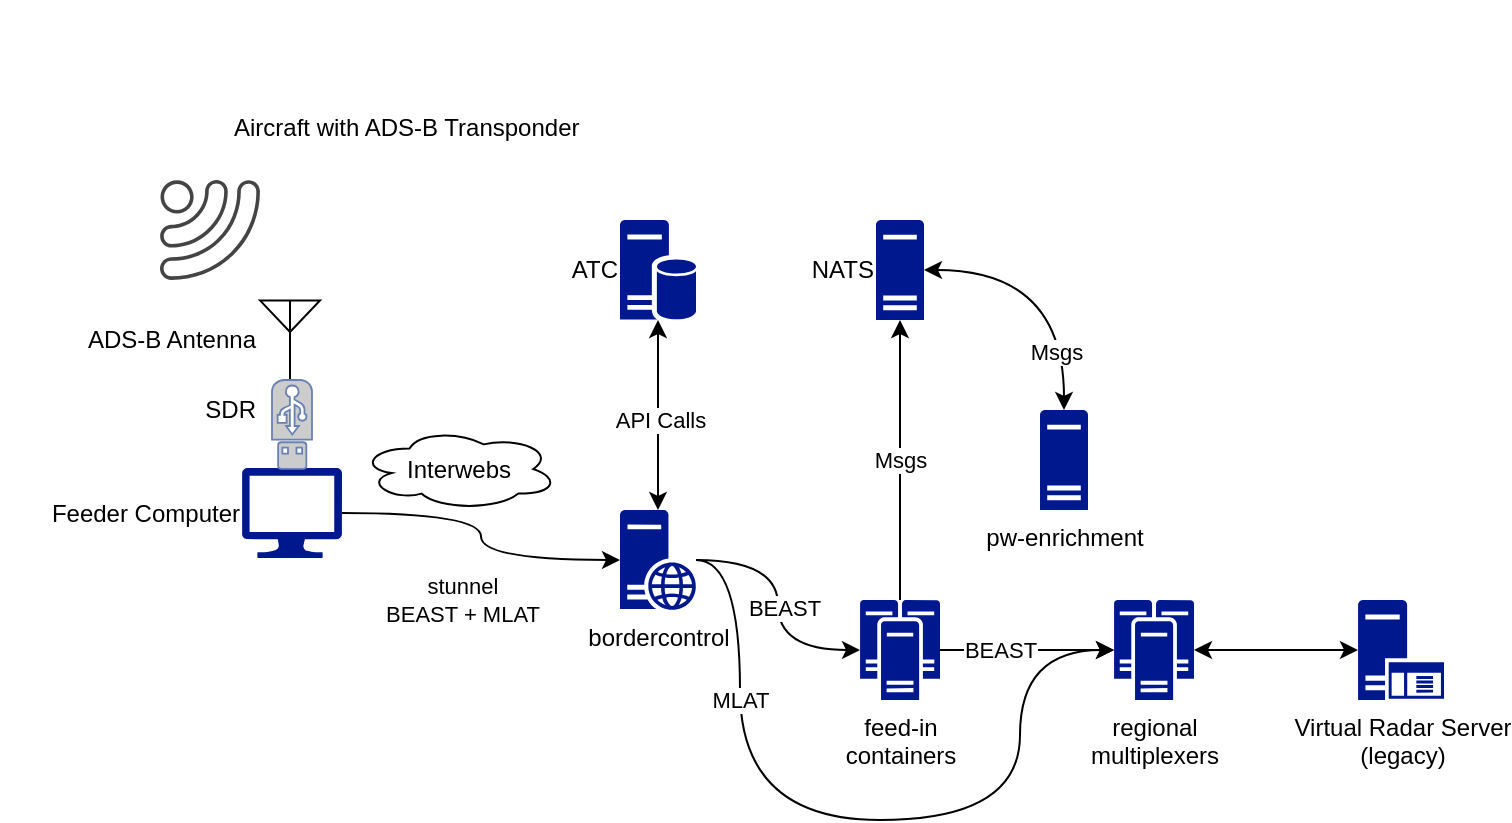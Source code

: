<mxfile version="22.1.0" type="github">
  <diagram name="Page-1" id="iTWbd6mipeBpZk2Jp2Tz">
    <mxGraphModel dx="892" dy="388" grid="1" gridSize="10" guides="1" tooltips="1" connect="1" arrows="1" fold="1" page="1" pageScale="1" pageWidth="827" pageHeight="1169" math="0" shadow="0">
      <root>
        <mxCell id="0" />
        <mxCell id="1" parent="0" />
        <mxCell id="iywb-d-cCoqlkZep_opl-2" value="" style="sketch=0;pointerEvents=1;shadow=0;dashed=0;html=1;strokeColor=none;fillColor=#434445;aspect=fixed;labelPosition=center;verticalLabelPosition=bottom;verticalAlign=top;align=center;outlineConnect=0;shape=mxgraph.vvd.wi_fi;rotation=90;" parent="1" vertex="1">
          <mxGeometry x="90" y="100" width="50" height="50" as="geometry" />
        </mxCell>
        <mxCell id="iywb-d-cCoqlkZep_opl-3" value="" style="verticalLabelPosition=bottom;shadow=0;dashed=0;align=center;html=1;verticalAlign=top;shape=mxgraph.electrical.radio.aerial_-_antenna_2;" parent="1" vertex="1">
          <mxGeometry x="140" y="160" width="30" height="40" as="geometry" />
        </mxCell>
        <mxCell id="1zK_jm-uq4jT2fNUcjU_-1" value="Feeder Computer" style="sketch=0;aspect=fixed;pointerEvents=1;shadow=0;dashed=0;html=1;strokeColor=none;labelPosition=left;verticalLabelPosition=middle;verticalAlign=middle;align=right;fillColor=#00188D;shape=mxgraph.azure.computer" parent="1" vertex="1">
          <mxGeometry x="131" y="244" width="50" height="45" as="geometry" />
        </mxCell>
        <mxCell id="1zK_jm-uq4jT2fNUcjU_-2" value="" style="fontColor=#0066CC;verticalAlign=top;verticalLabelPosition=bottom;labelPosition=center;align=center;html=1;outlineConnect=0;fillColor=#CCCCCC;strokeColor=#6881B3;gradientColor=none;gradientDirection=north;strokeWidth=2;shape=mxgraph.networks.usb_stick;rotation=-180;" parent="1" vertex="1">
          <mxGeometry x="146" y="200" width="20" height="44.44" as="geometry" />
        </mxCell>
        <mxCell id="1zK_jm-uq4jT2fNUcjU_-3" value="" style="shape=image;html=1;verticalAlign=top;verticalLabelPosition=bottom;labelBackgroundColor=#ffffff;imageAspect=0;aspect=fixed;image=https://cdn4.iconfinder.com/data/icons/transportation-190/1000/airline_aircraft_airport_air_airliner_airplane_airway-128.png" parent="1" vertex="1">
          <mxGeometry x="10" y="10" width="128" height="128" as="geometry" />
        </mxCell>
        <mxCell id="1zK_jm-uq4jT2fNUcjU_-4" value="Aircraft with ADS-B Transponder" style="text;strokeColor=none;align=left;fillColor=none;html=1;verticalAlign=middle;whiteSpace=wrap;rounded=0;" parent="1" vertex="1">
          <mxGeometry x="125" y="59" width="210" height="30" as="geometry" />
        </mxCell>
        <mxCell id="1zK_jm-uq4jT2fNUcjU_-5" value="ADS-B Antenna" style="text;strokeColor=none;align=right;fillColor=none;html=1;verticalAlign=middle;whiteSpace=wrap;rounded=0;" parent="1" vertex="1">
          <mxGeometry x="35" y="165" width="105" height="30" as="geometry" />
        </mxCell>
        <mxCell id="1zK_jm-uq4jT2fNUcjU_-6" value="SDR" style="text;strokeColor=none;align=right;fillColor=none;html=1;verticalAlign=middle;whiteSpace=wrap;rounded=0;" parent="1" vertex="1">
          <mxGeometry x="100" y="200" width="40" height="30" as="geometry" />
        </mxCell>
        <mxCell id="wi6hc9yVbQGGReYQ5mCS-23" style="edgeStyle=orthogonalEdgeStyle;curved=1;rounded=0;orthogonalLoop=1;jettySize=auto;html=1;entryX=0;entryY=0.5;entryDx=0;entryDy=0;entryPerimeter=0;" edge="1" parent="1" source="wi6hc9yVbQGGReYQ5mCS-3" target="wi6hc9yVbQGGReYQ5mCS-14">
          <mxGeometry relative="1" as="geometry">
            <mxPoint x="400" y="440" as="targetPoint" />
            <Array as="points">
              <mxPoint x="380" y="290" />
              <mxPoint x="380" y="420" />
              <mxPoint x="520" y="420" />
              <mxPoint x="520" y="335" />
            </Array>
          </mxGeometry>
        </mxCell>
        <mxCell id="wi6hc9yVbQGGReYQ5mCS-24" value="MLAT" style="edgeLabel;html=1;align=center;verticalAlign=middle;resizable=0;points=[];" vertex="1" connectable="0" parent="wi6hc9yVbQGGReYQ5mCS-23">
          <mxGeometry x="0.151" y="-1" relative="1" as="geometry">
            <mxPoint x="-92" y="-61" as="offset" />
          </mxGeometry>
        </mxCell>
        <mxCell id="wi6hc9yVbQGGReYQ5mCS-25" style="edgeStyle=orthogonalEdgeStyle;curved=1;rounded=0;orthogonalLoop=1;jettySize=auto;html=1;startArrow=classic;startFill=1;entryX=0.5;entryY=1;entryDx=0;entryDy=0;entryPerimeter=0;" edge="1" parent="1" source="wi6hc9yVbQGGReYQ5mCS-3" target="wi6hc9yVbQGGReYQ5mCS-5">
          <mxGeometry relative="1" as="geometry">
            <mxPoint x="339" y="200" as="targetPoint" />
          </mxGeometry>
        </mxCell>
        <mxCell id="wi6hc9yVbQGGReYQ5mCS-26" value="API Calls" style="edgeLabel;html=1;align=center;verticalAlign=middle;resizable=0;points=[];" vertex="1" connectable="0" parent="wi6hc9yVbQGGReYQ5mCS-25">
          <mxGeometry x="-0.046" y="-1" relative="1" as="geometry">
            <mxPoint as="offset" />
          </mxGeometry>
        </mxCell>
        <mxCell id="wi6hc9yVbQGGReYQ5mCS-3" value="bordercontrol" style="sketch=0;aspect=fixed;pointerEvents=1;shadow=0;dashed=0;html=1;strokeColor=none;labelPosition=center;verticalLabelPosition=bottom;verticalAlign=top;align=center;fillColor=#00188D;shape=mxgraph.mscae.enterprise.web_server" vertex="1" parent="1">
          <mxGeometry x="320" y="265" width="38" height="50" as="geometry" />
        </mxCell>
        <mxCell id="wi6hc9yVbQGGReYQ5mCS-5" value="ATC" style="sketch=0;aspect=fixed;pointerEvents=1;shadow=0;dashed=0;html=1;strokeColor=none;labelPosition=left;verticalLabelPosition=middle;verticalAlign=middle;align=right;fillColor=#00188D;shape=mxgraph.mscae.enterprise.database_server" vertex="1" parent="1">
          <mxGeometry x="320" y="120" width="38" height="50" as="geometry" />
        </mxCell>
        <mxCell id="wi6hc9yVbQGGReYQ5mCS-7" value="feed-in&lt;br&gt;containers" style="sketch=0;aspect=fixed;pointerEvents=1;shadow=0;dashed=0;html=1;strokeColor=none;labelPosition=center;verticalLabelPosition=bottom;verticalAlign=top;align=center;fillColor=#00188D;shape=mxgraph.mscae.enterprise.cluster_server" vertex="1" parent="1">
          <mxGeometry x="440" y="310" width="40" height="50" as="geometry" />
        </mxCell>
        <mxCell id="wi6hc9yVbQGGReYQ5mCS-9" value="Virtual Radar Server&lt;br&gt;(legacy)" style="sketch=0;aspect=fixed;pointerEvents=1;shadow=0;dashed=0;html=1;strokeColor=none;labelPosition=center;verticalLabelPosition=bottom;verticalAlign=top;align=center;fillColor=#00188D;shape=mxgraph.mscae.enterprise.application_server" vertex="1" parent="1">
          <mxGeometry x="689" y="310" width="43" height="50" as="geometry" />
        </mxCell>
        <mxCell id="wi6hc9yVbQGGReYQ5mCS-11" value="Interwebs" style="ellipse;shape=cloud;whiteSpace=wrap;html=1;" vertex="1" parent="1">
          <mxGeometry x="190" y="224" width="99" height="41" as="geometry" />
        </mxCell>
        <mxCell id="wi6hc9yVbQGGReYQ5mCS-12" style="edgeStyle=orthogonalEdgeStyle;curved=1;rounded=0;orthogonalLoop=1;jettySize=auto;html=1;entryX=0;entryY=0.5;entryDx=0;entryDy=0;entryPerimeter=0;" edge="1" parent="1" source="wi6hc9yVbQGGReYQ5mCS-3" target="wi6hc9yVbQGGReYQ5mCS-7">
          <mxGeometry relative="1" as="geometry" />
        </mxCell>
        <mxCell id="wi6hc9yVbQGGReYQ5mCS-13" value="BEAST" style="edgeLabel;html=1;align=center;verticalAlign=middle;resizable=0;points=[];" vertex="1" connectable="0" parent="wi6hc9yVbQGGReYQ5mCS-12">
          <mxGeometry x="0.024" y="3" relative="1" as="geometry">
            <mxPoint as="offset" />
          </mxGeometry>
        </mxCell>
        <mxCell id="wi6hc9yVbQGGReYQ5mCS-14" value="regional&lt;br&gt;multiplexers" style="sketch=0;aspect=fixed;pointerEvents=1;shadow=0;dashed=0;html=1;strokeColor=none;labelPosition=center;verticalLabelPosition=bottom;verticalAlign=top;align=center;fillColor=#00188D;shape=mxgraph.mscae.enterprise.cluster_server" vertex="1" parent="1">
          <mxGeometry x="567" y="310" width="40" height="50" as="geometry" />
        </mxCell>
        <mxCell id="wi6hc9yVbQGGReYQ5mCS-16" style="edgeStyle=orthogonalEdgeStyle;curved=1;rounded=0;orthogonalLoop=1;jettySize=auto;html=1;entryX=0;entryY=0.5;entryDx=0;entryDy=0;entryPerimeter=0;" edge="1" parent="1" source="wi6hc9yVbQGGReYQ5mCS-7" target="wi6hc9yVbQGGReYQ5mCS-14">
          <mxGeometry relative="1" as="geometry" />
        </mxCell>
        <mxCell id="wi6hc9yVbQGGReYQ5mCS-17" value="BEAST" style="edgeLabel;html=1;align=center;verticalAlign=middle;resizable=0;points=[];" vertex="1" connectable="0" parent="wi6hc9yVbQGGReYQ5mCS-16">
          <mxGeometry x="0.025" y="-2" relative="1" as="geometry">
            <mxPoint x="-15" y="-2" as="offset" />
          </mxGeometry>
        </mxCell>
        <mxCell id="wi6hc9yVbQGGReYQ5mCS-21" style="edgeStyle=orthogonalEdgeStyle;curved=1;rounded=0;orthogonalLoop=1;jettySize=auto;html=1;entryX=0;entryY=0.5;entryDx=0;entryDy=0;entryPerimeter=0;startArrow=classic;startFill=1;" edge="1" parent="1" source="wi6hc9yVbQGGReYQ5mCS-14" target="wi6hc9yVbQGGReYQ5mCS-9">
          <mxGeometry relative="1" as="geometry" />
        </mxCell>
        <mxCell id="wi6hc9yVbQGGReYQ5mCS-27" value="NATS" style="sketch=0;aspect=fixed;pointerEvents=1;shadow=0;dashed=0;html=1;strokeColor=none;labelPosition=left;verticalLabelPosition=middle;verticalAlign=middle;align=right;fillColor=#00188D;shape=mxgraph.mscae.enterprise.server_generic" vertex="1" parent="1">
          <mxGeometry x="448" y="120" width="24" height="50" as="geometry" />
        </mxCell>
        <mxCell id="wi6hc9yVbQGGReYQ5mCS-28" value="Msgs" style="edgeStyle=orthogonalEdgeStyle;curved=1;rounded=0;orthogonalLoop=1;jettySize=auto;html=1;" edge="1" parent="1" source="wi6hc9yVbQGGReYQ5mCS-7" target="wi6hc9yVbQGGReYQ5mCS-27">
          <mxGeometry relative="1" as="geometry">
            <mxPoint x="460" y="190" as="targetPoint" />
          </mxGeometry>
        </mxCell>
        <mxCell id="wi6hc9yVbQGGReYQ5mCS-31" style="edgeStyle=orthogonalEdgeStyle;curved=1;rounded=0;orthogonalLoop=1;jettySize=auto;html=1;entryX=0;entryY=0.5;entryDx=0;entryDy=0;entryPerimeter=0;" edge="1" parent="1" source="1zK_jm-uq4jT2fNUcjU_-1" target="wi6hc9yVbQGGReYQ5mCS-3">
          <mxGeometry relative="1" as="geometry" />
        </mxCell>
        <mxCell id="wi6hc9yVbQGGReYQ5mCS-32" value="stunnel&lt;br&gt;BEAST + MLAT" style="edgeLabel;html=1;align=center;verticalAlign=middle;resizable=0;points=[];fillColor=none;" vertex="1" connectable="0" parent="wi6hc9yVbQGGReYQ5mCS-31">
          <mxGeometry x="0.009" y="1" relative="1" as="geometry">
            <mxPoint x="-11" y="31" as="offset" />
          </mxGeometry>
        </mxCell>
        <mxCell id="wi6hc9yVbQGGReYQ5mCS-35" value="pw-enrichment" style="sketch=0;aspect=fixed;pointerEvents=1;shadow=0;dashed=0;html=1;strokeColor=none;labelPosition=center;verticalLabelPosition=bottom;verticalAlign=top;align=center;fillColor=#00188D;shape=mxgraph.mscae.enterprise.server_generic" vertex="1" parent="1">
          <mxGeometry x="530" y="215" width="24" height="50" as="geometry" />
        </mxCell>
        <mxCell id="wi6hc9yVbQGGReYQ5mCS-36" style="edgeStyle=orthogonalEdgeStyle;curved=1;rounded=0;orthogonalLoop=1;jettySize=auto;html=1;exitX=1;exitY=0.5;exitDx=0;exitDy=0;exitPerimeter=0;entryX=0.5;entryY=0;entryDx=0;entryDy=0;entryPerimeter=0;startArrow=classic;startFill=1;" edge="1" parent="1" source="wi6hc9yVbQGGReYQ5mCS-27" target="wi6hc9yVbQGGReYQ5mCS-35">
          <mxGeometry relative="1" as="geometry" />
        </mxCell>
        <mxCell id="wi6hc9yVbQGGReYQ5mCS-37" value="Msgs" style="edgeLabel;html=1;align=center;verticalAlign=middle;resizable=0;points=[];" vertex="1" connectable="0" parent="wi6hc9yVbQGGReYQ5mCS-36">
          <mxGeometry x="0.257" y="-12" relative="1" as="geometry">
            <mxPoint x="8" y="23" as="offset" />
          </mxGeometry>
        </mxCell>
      </root>
    </mxGraphModel>
  </diagram>
</mxfile>
